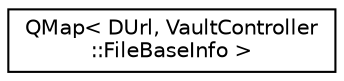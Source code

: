 digraph "类继承关系图"
{
  edge [fontname="Helvetica",fontsize="10",labelfontname="Helvetica",labelfontsize="10"];
  node [fontname="Helvetica",fontsize="10",shape=record];
  rankdir="LR";
  Node0 [label="QMap\< DUrl, VaultController\l::FileBaseInfo \>",height=0.2,width=0.4,color="black", fillcolor="white", style="filled",URL="$class_q_map.html"];
}
